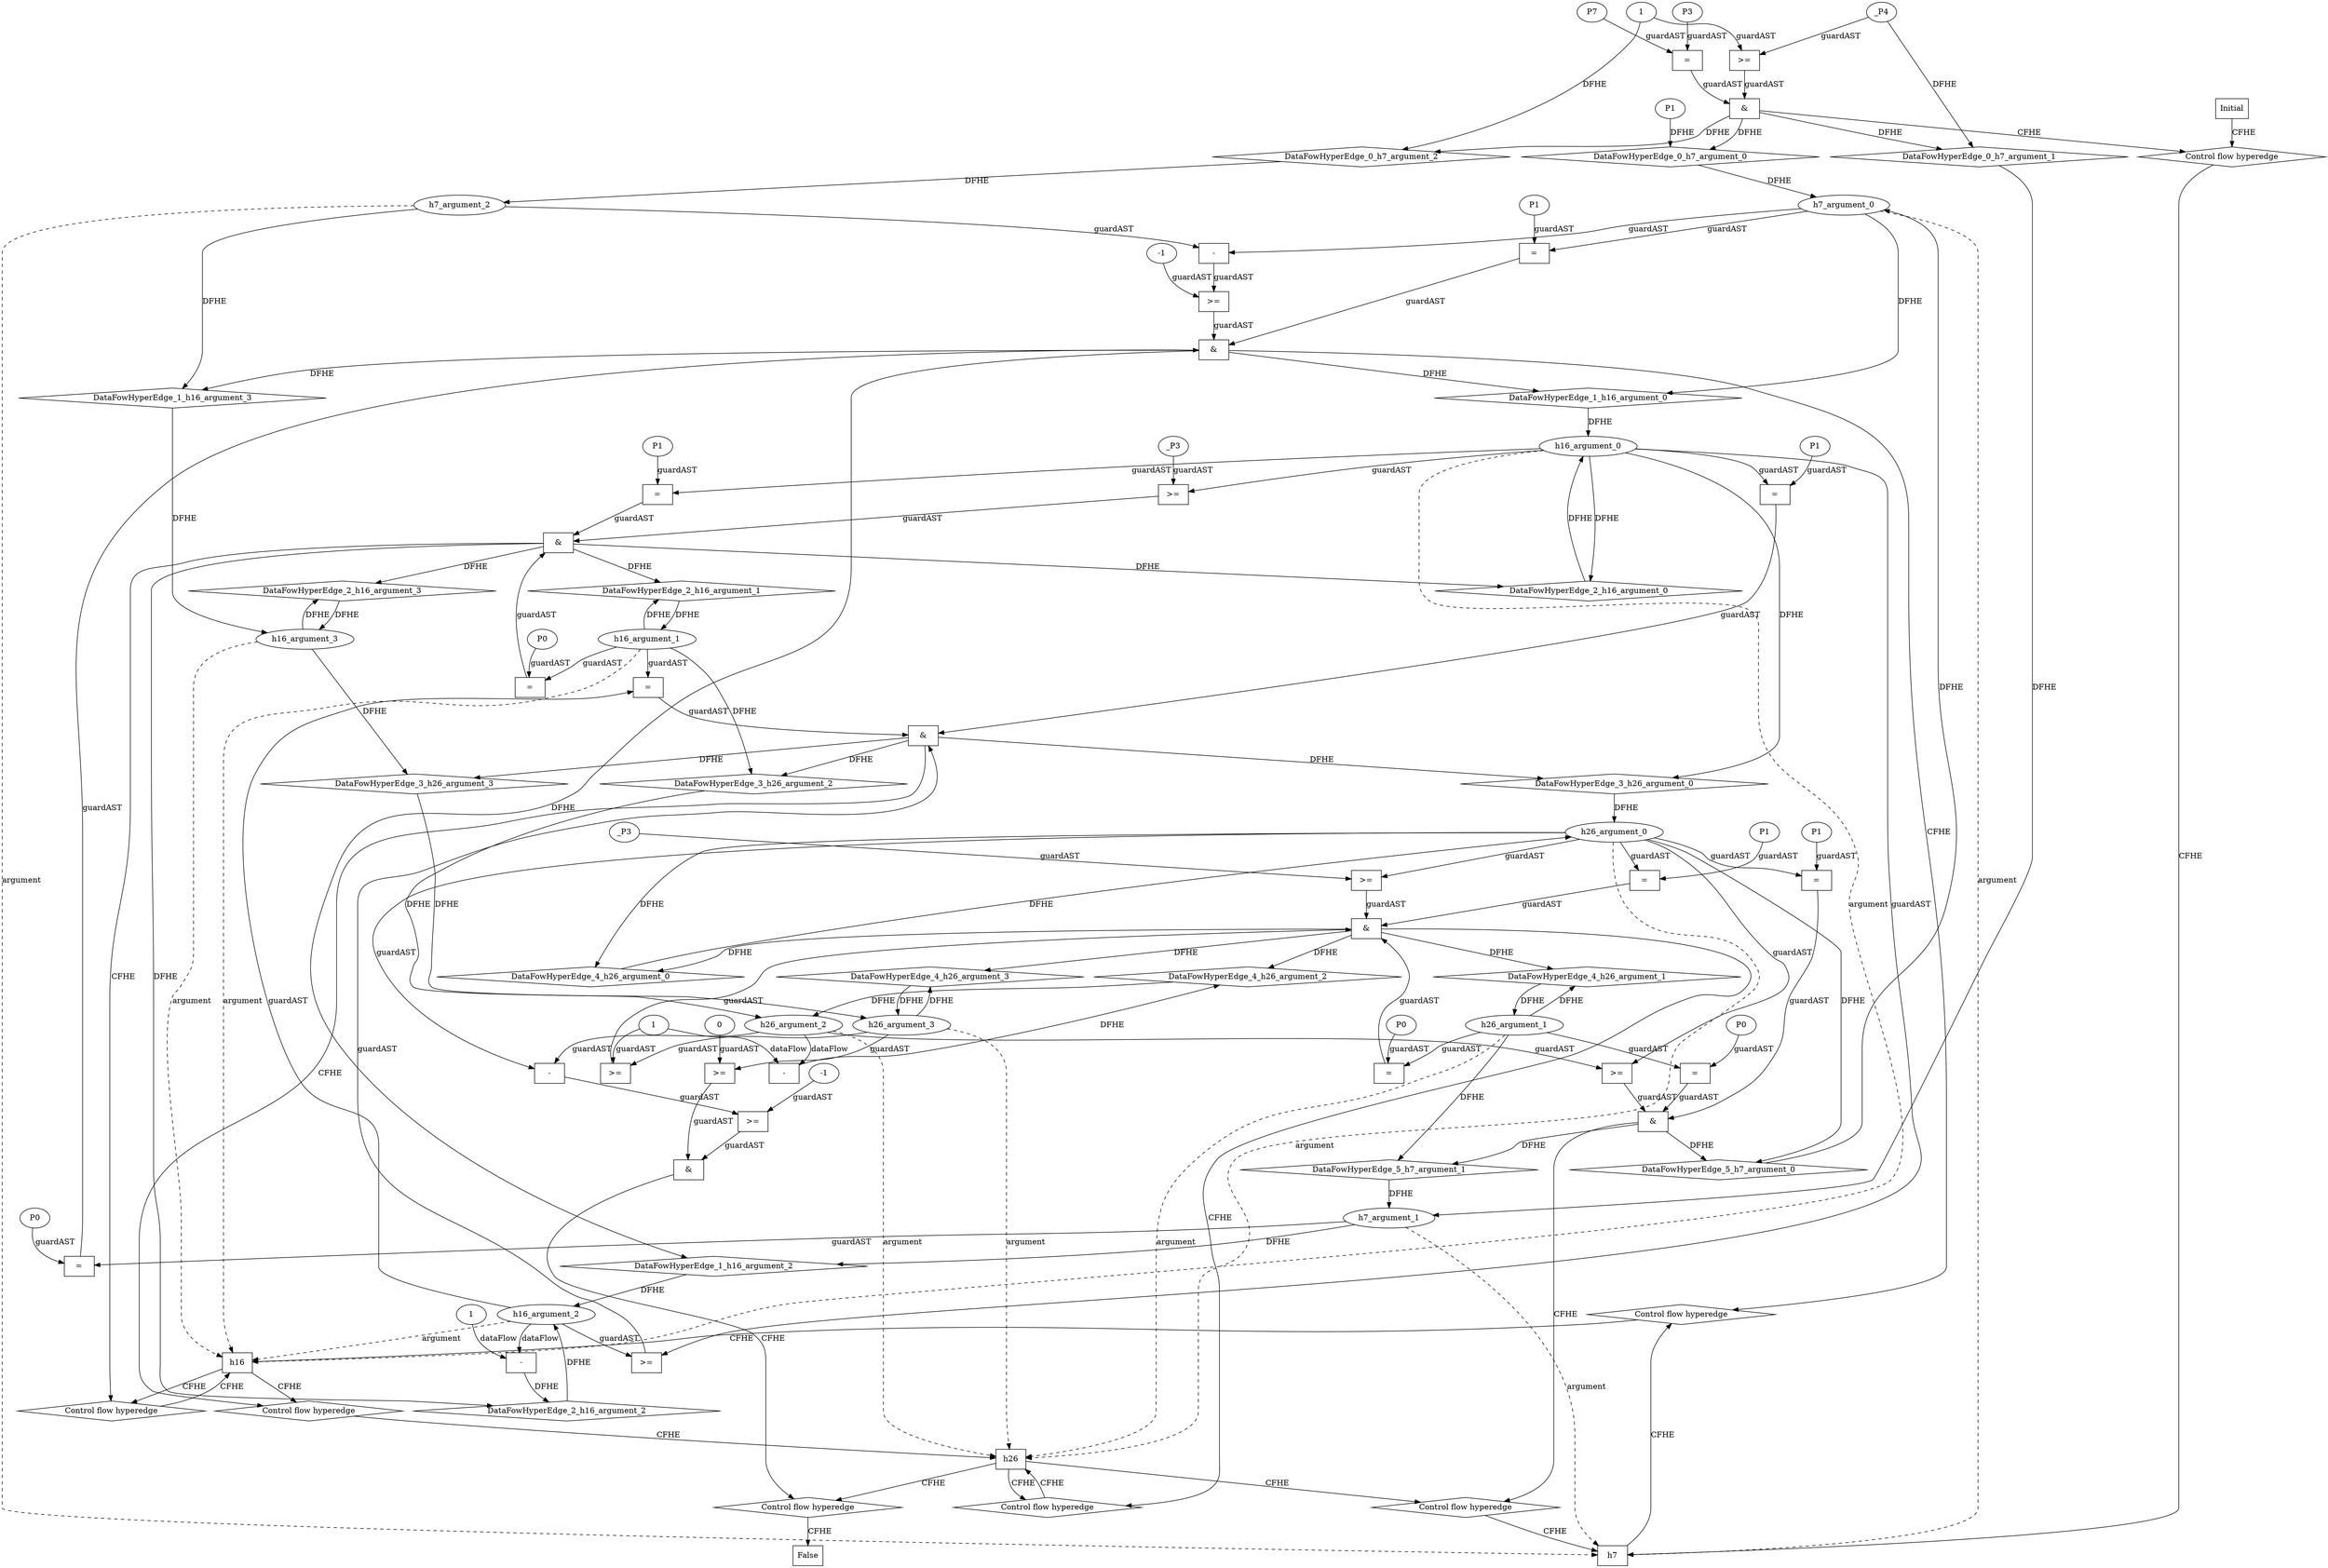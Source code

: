 // Horn Graph
digraph {
	"xxxh7___Initial_0xxxdataFlow_0_node_0" [label="P1"  nodeName="xxxh7___Initial_0xxxdataFlow_0_node_0" class=symbolicConstant GNNNodeID=3]
	"xxxh7___Initial_0xxxdataFlow1_node_0" [label="_P4"  nodeName="xxxh7___Initial_0xxxdataFlow1_node_0" class=symbolicConstant GNNNodeID=4]
	"xxxh7___Initial_0xxxdataFlow2_node_0" [label="1"  nodeName="xxxh7___Initial_0xxxdataFlow2_node_0" class=IdealInt GNNNodeID=5]
	"xxxh7___Initial_0xxxguard_0_node_0" [label=">="  nodeName="xxxh7___Initial_0xxxguard_0_node_0" class=Operator GNNNodeID=6 shape=rect]
		"xxxh7___Initial_0xxxdataFlow1_node_0" -> "xxxh7___Initial_0xxxguard_0_node_0" [ label="guardAST"]
		"xxxh7___Initial_0xxxdataFlow2_node_0" -> "xxxh7___Initial_0xxxguard_0_node_0" [ label="guardAST"]
	"xxxh7___Initial_0xxxguard1_node_0" [label="="  nodeName="xxxh7___Initial_0xxxguard1_node_0" class=Operator GNNNodeID=7 shape=rect]
	"xxxh7___Initial_0xxxguard1_node_1" [label="P3"  nodeName="xxxh7___Initial_0xxxguard1_node_1" class=symbolicConstant GNNNodeID=8]
	"xxxh7___Initial_0xxxguard1_node_2" [label="P7"  nodeName="xxxh7___Initial_0xxxguard1_node_2" class=symbolicConstant GNNNodeID=9]
		"xxxh7___Initial_0xxxguard1_node_1" -> "xxxh7___Initial_0xxxguard1_node_0" [ label="guardAST"]
		"xxxh7___Initial_0xxxguard1_node_2" -> "xxxh7___Initial_0xxxguard1_node_0" [ label="guardAST"]
	"xxxh16___h7_1xxxguard_0_node_0" [label=">="  nodeName="xxxh16___h7_1xxxguard_0_node_0" class=Operator GNNNodeID=14 shape=rect]
	"xxxh16___h7_1xxxguard_0_node_1" [label="-1"  nodeName="xxxh16___h7_1xxxguard_0_node_1" class=IdealInt GNNNodeID=15]
	"xxxh16___h7_1xxxguard_0_node_2" [label="-"  nodeName="xxxh16___h7_1xxxguard_0_node_2" class=Operator GNNNodeID=16 shape=rect]
		"xxxh16___h7_1xxxguard_0_node_1" -> "xxxh16___h7_1xxxguard_0_node_0" [ label="guardAST"]
		"xxxh16___h7_1xxxguard_0_node_2" -> "xxxh16___h7_1xxxguard_0_node_0" [ label="guardAST"]
		"h7_argument_2" -> "xxxh16___h7_1xxxguard_0_node_2" [ label="guardAST"]
		"h7_argument_0" -> "xxxh16___h7_1xxxguard_0_node_2" [ label="guardAST"]
	"xxxh16___h7_1xxxguard1_node_0" [label="="  nodeName="xxxh16___h7_1xxxguard1_node_0" class=Operator GNNNodeID=17 shape=rect]
	"xxxh16___h7_1xxxguard1_node_1" [label="P0"  nodeName="xxxh16___h7_1xxxguard1_node_1" class=symbolicConstant GNNNodeID=18]
		"xxxh16___h7_1xxxguard1_node_1" -> "xxxh16___h7_1xxxguard1_node_0" [ label="guardAST"]
		"h7_argument_1" -> "xxxh16___h7_1xxxguard1_node_0" [ label="guardAST"]
	"xxxh16___h7_1xxxguard2_node_0" [label="="  nodeName="xxxh16___h7_1xxxguard2_node_0" class=Operator GNNNodeID=19 shape=rect]
	"xxxh16___h7_1xxxguard2_node_1" [label="P1"  nodeName="xxxh16___h7_1xxxguard2_node_1" class=symbolicConstant GNNNodeID=20]
		"xxxh16___h7_1xxxguard2_node_1" -> "xxxh16___h7_1xxxguard2_node_0" [ label="guardAST"]
		"h7_argument_0" -> "xxxh16___h7_1xxxguard2_node_0" [ label="guardAST"]
	"xxxh16___h16_2xxxdataFlow_0_node_0" [label="-"  nodeName="xxxh16___h16_2xxxdataFlow_0_node_0" class=Operator GNNNodeID=21 shape=rect]
	"xxxh16___h16_2xxxdataFlow_0_node_2" [label="1"  nodeName="xxxh16___h16_2xxxdataFlow_0_node_2" class=IdealInt GNNNodeID=22]
		"h16_argument_2" -> "xxxh16___h16_2xxxdataFlow_0_node_0" [ label="dataFlow"]
		"xxxh16___h16_2xxxdataFlow_0_node_2" -> "xxxh16___h16_2xxxdataFlow_0_node_0" [ label="dataFlow"]
	"xxxh16___h16_2xxxguard_0_node_0" [label=">="  nodeName="xxxh16___h16_2xxxguard_0_node_0" class=Operator GNNNodeID=23 shape=rect]
	"xxxh16___h16_2xxxguard_0_node_2" [label="_P3"  nodeName="xxxh16___h16_2xxxguard_0_node_2" class=symbolicConstant GNNNodeID=24]
		"h16_argument_0" -> "xxxh16___h16_2xxxguard_0_node_0" [ label="guardAST"]
		"xxxh16___h16_2xxxguard_0_node_2" -> "xxxh16___h16_2xxxguard_0_node_0" [ label="guardAST"]
	"xxxh16___h16_2xxxguard1_node_0" [label="="  nodeName="xxxh16___h16_2xxxguard1_node_0" class=Operator GNNNodeID=25 shape=rect]
	"xxxh16___h16_2xxxguard1_node_1" [label="P1"  nodeName="xxxh16___h16_2xxxguard1_node_1" class=symbolicConstant GNNNodeID=26]
		"xxxh16___h16_2xxxguard1_node_1" -> "xxxh16___h16_2xxxguard1_node_0" [ label="guardAST"]
		"h16_argument_0" -> "xxxh16___h16_2xxxguard1_node_0" [ label="guardAST"]
	"xxxh16___h16_2xxxguard2_node_0" [label="="  nodeName="xxxh16___h16_2xxxguard2_node_0" class=Operator GNNNodeID=27 shape=rect]
	"xxxh16___h16_2xxxguard2_node_1" [label="P0"  nodeName="xxxh16___h16_2xxxguard2_node_1" class=symbolicConstant GNNNodeID=28]
		"xxxh16___h16_2xxxguard2_node_1" -> "xxxh16___h16_2xxxguard2_node_0" [ label="guardAST"]
		"h16_argument_1" -> "xxxh16___h16_2xxxguard2_node_0" [ label="guardAST"]
	"xxxh26___h16_3xxxguard_0_node_0" [label=">="  nodeName="xxxh26___h16_3xxxguard_0_node_0" class=Operator GNNNodeID=33 shape=rect]
		"h16_argument_2" -> "xxxh26___h16_3xxxguard_0_node_0" [ label="guardAST"]
		"h16_argument_0" -> "xxxh26___h16_3xxxguard_0_node_0" [ label="guardAST"]
	"xxxh26___h16_3xxxguard1_node_0" [label="="  nodeName="xxxh26___h16_3xxxguard1_node_0" class=Operator GNNNodeID=34 shape=rect]
		"h16_argument_2" -> "xxxh26___h16_3xxxguard1_node_0" [ label="guardAST"]
		"h16_argument_1" -> "xxxh26___h16_3xxxguard1_node_0" [ label="guardAST"]
	"xxxh26___h16_3xxxguard2_node_0" [label="="  nodeName="xxxh26___h16_3xxxguard2_node_0" class=Operator GNNNodeID=35 shape=rect]
	"xxxh26___h16_3xxxguard2_node_1" [label="P1"  nodeName="xxxh26___h16_3xxxguard2_node_1" class=symbolicConstant GNNNodeID=36]
		"xxxh26___h16_3xxxguard2_node_1" -> "xxxh26___h16_3xxxguard2_node_0" [ label="guardAST"]
		"h16_argument_0" -> "xxxh26___h16_3xxxguard2_node_0" [ label="guardAST"]
	"xxxh26___h26_4xxxdataFlow_0_node_0" [label="-"  nodeName="xxxh26___h26_4xxxdataFlow_0_node_0" class=Operator GNNNodeID=37 shape=rect]
	"xxxh26___h26_4xxxdataFlow_0_node_2" [label="1"  nodeName="xxxh26___h26_4xxxdataFlow_0_node_2" class=IdealInt GNNNodeID=38]
		"h26_argument_2" -> "xxxh26___h26_4xxxdataFlow_0_node_0" [ label="dataFlow"]
		"xxxh26___h26_4xxxdataFlow_0_node_2" -> "xxxh26___h26_4xxxdataFlow_0_node_0" [ label="dataFlow"]
	"xxxh26___h26_4xxxguard_0_node_0" [label=">="  nodeName="xxxh26___h26_4xxxguard_0_node_0" class=Operator GNNNodeID=39 shape=rect]
		"h26_argument_3" -> "xxxh26___h26_4xxxguard_0_node_0" [ label="guardAST"]
		"xxxh26___h26_4xxxdataFlow_0_node_2" -> "xxxh26___h26_4xxxguard_0_node_0" [ label="guardAST"]
	"xxxh26___h26_4xxxguard1_node_0" [label=">="  nodeName="xxxh26___h26_4xxxguard1_node_0" class=Operator GNNNodeID=40 shape=rect]
	"xxxh26___h26_4xxxguard1_node_2" [label="_P3"  nodeName="xxxh26___h26_4xxxguard1_node_2" class=symbolicConstant GNNNodeID=41]
		"h26_argument_0" -> "xxxh26___h26_4xxxguard1_node_0" [ label="guardAST"]
		"xxxh26___h26_4xxxguard1_node_2" -> "xxxh26___h26_4xxxguard1_node_0" [ label="guardAST"]
	"xxxh26___h26_4xxxguard2_node_0" [label="="  nodeName="xxxh26___h26_4xxxguard2_node_0" class=Operator GNNNodeID=42 shape=rect]
	"xxxh26___h26_4xxxguard2_node_1" [label="P1"  nodeName="xxxh26___h26_4xxxguard2_node_1" class=symbolicConstant GNNNodeID=43]
		"xxxh26___h26_4xxxguard2_node_1" -> "xxxh26___h26_4xxxguard2_node_0" [ label="guardAST"]
		"h26_argument_0" -> "xxxh26___h26_4xxxguard2_node_0" [ label="guardAST"]
	"xxxh26___h26_4xxxguard3_node_0" [label="="  nodeName="xxxh26___h26_4xxxguard3_node_0" class=Operator GNNNodeID=44 shape=rect]
	"xxxh26___h26_4xxxguard3_node_1" [label="P0"  nodeName="xxxh26___h26_4xxxguard3_node_1" class=symbolicConstant GNNNodeID=45]
		"xxxh26___h26_4xxxguard3_node_1" -> "xxxh26___h26_4xxxguard3_node_0" [ label="guardAST"]
		"h26_argument_1" -> "xxxh26___h26_4xxxguard3_node_0" [ label="guardAST"]
	"xxxh7___h26_5xxxguard_0_node_0" [label=">="  nodeName="xxxh7___h26_5xxxguard_0_node_0" class=Operator GNNNodeID=46 shape=rect]
		"h26_argument_2" -> "xxxh7___h26_5xxxguard_0_node_0" [ label="guardAST"]
		"h26_argument_0" -> "xxxh7___h26_5xxxguard_0_node_0" [ label="guardAST"]
	"xxxh7___h26_5xxxguard1_node_0" [label="="  nodeName="xxxh7___h26_5xxxguard1_node_0" class=Operator GNNNodeID=47 shape=rect]
	"xxxh7___h26_5xxxguard1_node_1" [label="P1"  nodeName="xxxh7___h26_5xxxguard1_node_1" class=symbolicConstant GNNNodeID=48]
		"xxxh7___h26_5xxxguard1_node_1" -> "xxxh7___h26_5xxxguard1_node_0" [ label="guardAST"]
		"h26_argument_0" -> "xxxh7___h26_5xxxguard1_node_0" [ label="guardAST"]
	"xxxh7___h26_5xxxguard2_node_0" [label="="  nodeName="xxxh7___h26_5xxxguard2_node_0" class=Operator GNNNodeID=49 shape=rect]
	"xxxh7___h26_5xxxguard2_node_1" [label="P0"  nodeName="xxxh7___h26_5xxxguard2_node_1" class=symbolicConstant GNNNodeID=50]
		"xxxh7___h26_5xxxguard2_node_1" -> "xxxh7___h26_5xxxguard2_node_0" [ label="guardAST"]
		"h26_argument_1" -> "xxxh7___h26_5xxxguard2_node_0" [ label="guardAST"]
	"xxxFALSE___h26_6xxxguard_0_node_0" [label=">="  nodeName="xxxFALSE___h26_6xxxguard_0_node_0" class=Operator GNNNodeID=51 shape=rect]
	"xxxFALSE___h26_6xxxguard_0_node_1" [label="0"  nodeName="xxxFALSE___h26_6xxxguard_0_node_1" class=IdealInt GNNNodeID=52]
		"xxxFALSE___h26_6xxxguard_0_node_1" -> "xxxFALSE___h26_6xxxguard_0_node_0" [ label="guardAST"]
		"h26_argument_3" -> "xxxFALSE___h26_6xxxguard_0_node_0" [ label="guardAST"]
	"xxxFALSE___h26_6xxxguard1_node_0" [label=">="  nodeName="xxxFALSE___h26_6xxxguard1_node_0" class=Operator GNNNodeID=53 shape=rect]
	"xxxFALSE___h26_6xxxguard1_node_1" [label="-1"  nodeName="xxxFALSE___h26_6xxxguard1_node_1" class=IdealInt GNNNodeID=54]
	"xxxFALSE___h26_6xxxguard1_node_2" [label="-"  nodeName="xxxFALSE___h26_6xxxguard1_node_2" class=Operator GNNNodeID=55 shape=rect]
		"xxxFALSE___h26_6xxxguard1_node_1" -> "xxxFALSE___h26_6xxxguard1_node_0" [ label="guardAST"]
		"xxxFALSE___h26_6xxxguard1_node_2" -> "xxxFALSE___h26_6xxxguard1_node_0" [ label="guardAST"]
		"h26_argument_2" -> "xxxFALSE___h26_6xxxguard1_node_2" [ label="guardAST"]
		"h26_argument_0" -> "xxxFALSE___h26_6xxxguard1_node_2" [ label="guardAST"]
	"h16" [label="h16"  nodeName="h16" class=CONTROL GNNNodeID=56 shape="rect"]
	"h26" [label="h26"  nodeName="h26" class=CONTROL GNNNodeID=57 shape="rect"]
	"h7" [label="h7"  nodeName="h7" class=CONTROL GNNNodeID=58 shape="rect"]
	"FALSE" [label="False"  nodeName=False class=CONTROL GNNNodeID=59 shape="rect"]
	"Initial" [label="Initial"  nodeName=Initial class=CONTROL GNNNodeID=60 shape="rect"]
	"ControlFowHyperEdge_0" [label="Control flow hyperedge"  hyperEdgeNodeID=0 nodeName=ControlFowHyperEdge_0 class=controlFlowHyperEdge shape="diamond"]
		"Initial" -> ControlFowHyperEdge_0 [ label="CFHE"]
		"ControlFowHyperEdge_0" -> "h7" [ label="CFHE"]
	"ControlFowHyperEdge_1" [label="Control flow hyperedge"  hyperEdgeNodeID=1 nodeName=ControlFowHyperEdge_1 class=controlFlowHyperEdge shape="diamond"]
		"h7" -> ControlFowHyperEdge_1 [ label="CFHE"]
		"ControlFowHyperEdge_1" -> "h16" [ label="CFHE"]
	"ControlFowHyperEdge_2" [label="Control flow hyperedge"  hyperEdgeNodeID=2 nodeName=ControlFowHyperEdge_2 class=controlFlowHyperEdge shape="diamond"]
		"h16" -> ControlFowHyperEdge_2 [ label="CFHE"]
		"ControlFowHyperEdge_2" -> "h16" [ label="CFHE"]
	"ControlFowHyperEdge_3" [label="Control flow hyperedge"  hyperEdgeNodeID=3 nodeName=ControlFowHyperEdge_3 class=controlFlowHyperEdge shape="diamond"]
		"h16" -> ControlFowHyperEdge_3 [ label="CFHE"]
		"ControlFowHyperEdge_3" -> "h26" [ label="CFHE"]
	"ControlFowHyperEdge_4" [label="Control flow hyperedge"  hyperEdgeNodeID=4 nodeName=ControlFowHyperEdge_4 class=controlFlowHyperEdge shape="diamond"]
		"h26" -> ControlFowHyperEdge_4 [ label="CFHE"]
		"ControlFowHyperEdge_4" -> "h26" [ label="CFHE"]
	"ControlFowHyperEdge_5" [label="Control flow hyperedge"  hyperEdgeNodeID=5 nodeName=ControlFowHyperEdge_5 class=controlFlowHyperEdge shape="diamond"]
		"h26" -> ControlFowHyperEdge_5 [ label="CFHE"]
		"ControlFowHyperEdge_5" -> "h7" [ label="CFHE"]
	"ControlFowHyperEdge_6" [label="Control flow hyperedge"  hyperEdgeNodeID=6 nodeName=ControlFowHyperEdge_6 class=controlFlowHyperEdge shape="diamond"]
		"h26" -> ControlFowHyperEdge_6 [ label="CFHE"]
		"ControlFowHyperEdge_6" -> "FALSE" [ label="CFHE"]
	"h7_argument_0" [label="h7_argument_0"  nodeName=argument0 class=argument shape=oval GNNNodeID=61 head="h7"]
		"h7_argument_0" -> "h7" [ label="argument" style=dashed]
	"h7_argument_1" [label="h7_argument_1"  nodeName=argument1 class=argument shape=oval GNNNodeID=61 head="h7"]
		"h7_argument_1" -> "h7" [ label="argument" style=dashed]
	"h7_argument_2" [label="h7_argument_2"  nodeName=argument2 class=argument shape=oval GNNNodeID=61 head="h7"]
		"h7_argument_2" -> "h7" [ label="argument" style=dashed]
	"h16_argument_0" [label="h16_argument_0"  nodeName=argument0 class=argument shape=oval GNNNodeID=61 head="h16"]
		"h16_argument_0" -> "h16" [ label="argument" style=dashed]
	"h16_argument_1" [label="h16_argument_1"  nodeName=argument1 class=argument shape=oval GNNNodeID=61 head="h16"]
		"h16_argument_1" -> "h16" [ label="argument" style=dashed]
	"h16_argument_2" [label="h16_argument_2"  nodeName=argument2 class=argument shape=oval GNNNodeID=61 head="h16"]
		"h16_argument_2" -> "h16" [ label="argument" style=dashed]
	"h16_argument_3" [label="h16_argument_3"  nodeName=argument3 class=argument shape=oval GNNNodeID=61 head="h16"]
		"h16_argument_3" -> "h16" [ label="argument" style=dashed]
	"h26_argument_0" [label="h26_argument_0"  nodeName=argument0 class=argument shape=oval GNNNodeID=61 head="h26"]
		"h26_argument_0" -> "h26" [ label="argument" style=dashed]
	"h26_argument_1" [label="h26_argument_1"  nodeName=argument1 class=argument shape=oval GNNNodeID=61 head="h26"]
		"h26_argument_1" -> "h26" [ label="argument" style=dashed]
	"h26_argument_2" [label="h26_argument_2"  nodeName=argument2 class=argument shape=oval GNNNodeID=61 head="h26"]
		"h26_argument_2" -> "h26" [ label="argument" style=dashed]
	"h26_argument_3" [label="h26_argument_3"  nodeName=argument3 class=argument shape=oval GNNNodeID=61 head="h26"]
		"h26_argument_3" -> "h26" [ label="argument" style=dashed]
	"xxxh7___Initial_0xxx_and" [label="&"  andName="xxxh7___Initial_0xxx_and" class=Operator shape=rect]
		"xxxh7___Initial_0xxxguard_0_node_0" -> "xxxh7___Initial_0xxx_and" [ label="guardAST"]
		"xxxh7___Initial_0xxxguard1_node_0" -> "xxxh7___Initial_0xxx_and" [ label="guardAST"]
		"xxxh7___Initial_0xxx_and" -> "ControlFowHyperEdge_0" [ label="CFHE"]
	"xxxh16___h7_1xxx_and" [label="&"  andName="xxxh16___h7_1xxx_and" class=Operator shape=rect]
		"xxxh16___h7_1xxxguard_0_node_0" -> "xxxh16___h7_1xxx_and" [ label="guardAST"]
		"xxxh16___h7_1xxxguard1_node_0" -> "xxxh16___h7_1xxx_and" [ label="guardAST"]
		"xxxh16___h7_1xxxguard2_node_0" -> "xxxh16___h7_1xxx_and" [ label="guardAST"]
		"xxxh16___h7_1xxx_and" -> "ControlFowHyperEdge_1" [ label="CFHE"]
	"xxxh16___h16_2xxx_and" [label="&"  andName="xxxh16___h16_2xxx_and" class=Operator shape=rect]
		"xxxh16___h16_2xxxguard_0_node_0" -> "xxxh16___h16_2xxx_and" [ label="guardAST"]
		"xxxh16___h16_2xxxguard1_node_0" -> "xxxh16___h16_2xxx_and" [ label="guardAST"]
		"xxxh16___h16_2xxxguard2_node_0" -> "xxxh16___h16_2xxx_and" [ label="guardAST"]
		"xxxh16___h16_2xxx_and" -> "ControlFowHyperEdge_2" [ label="CFHE"]
	"xxxh26___h16_3xxx_and" [label="&"  andName="xxxh26___h16_3xxx_and" class=Operator shape=rect]
		"xxxh26___h16_3xxxguard_0_node_0" -> "xxxh26___h16_3xxx_and" [ label="guardAST"]
		"xxxh26___h16_3xxxguard1_node_0" -> "xxxh26___h16_3xxx_and" [ label="guardAST"]
		"xxxh26___h16_3xxxguard2_node_0" -> "xxxh26___h16_3xxx_and" [ label="guardAST"]
		"xxxh26___h16_3xxx_and" -> "ControlFowHyperEdge_3" [ label="CFHE"]
	"xxxh26___h26_4xxx_and" [label="&"  andName="xxxh26___h26_4xxx_and" class=Operator shape=rect]
		"xxxh26___h26_4xxxguard_0_node_0" -> "xxxh26___h26_4xxx_and" [ label="guardAST"]
		"xxxh26___h26_4xxxguard1_node_0" -> "xxxh26___h26_4xxx_and" [ label="guardAST"]
		"xxxh26___h26_4xxxguard2_node_0" -> "xxxh26___h26_4xxx_and" [ label="guardAST"]
		"xxxh26___h26_4xxxguard3_node_0" -> "xxxh26___h26_4xxx_and" [ label="guardAST"]
		"xxxh26___h26_4xxx_and" -> "ControlFowHyperEdge_4" [ label="CFHE"]
	"xxxh7___h26_5xxx_and" [label="&"  andName="xxxh7___h26_5xxx_and" class=Operator shape=rect]
		"xxxh7___h26_5xxxguard_0_node_0" -> "xxxh7___h26_5xxx_and" [ label="guardAST"]
		"xxxh7___h26_5xxxguard1_node_0" -> "xxxh7___h26_5xxx_and" [ label="guardAST"]
		"xxxh7___h26_5xxxguard2_node_0" -> "xxxh7___h26_5xxx_and" [ label="guardAST"]
		"xxxh7___h26_5xxx_and" -> "ControlFowHyperEdge_5" [ label="CFHE"]
	"xxxFALSE___h26_6xxx_and" [label="&"  andName="xxxFALSE___h26_6xxx_and" class=Operator shape=rect]
		"xxxFALSE___h26_6xxxguard_0_node_0" -> "xxxFALSE___h26_6xxx_and" [ label="guardAST"]
		"xxxFALSE___h26_6xxxguard1_node_0" -> "xxxFALSE___h26_6xxx_and" [ label="guardAST"]
		"xxxFALSE___h26_6xxx_and" -> "ControlFowHyperEdge_6" [ label="CFHE"]
		"h7_argument_0" -> "DataFowHyperEdge_1_h16_argument_0" [ label="DFHE"]
	"DataFowHyperEdge_1_h16_argument_0" [label="DataFowHyperEdge_1_h16_argument_0"  nodeName="DataFowHyperEdge_1_h16_argument_0" class=DataFlowHyperedge shape=diamond]
		"DataFowHyperEdge_1_h16_argument_0" -> "h16_argument_0" [ label="DFHE"]
		"xxxh16___h7_1xxx_and" -> "DataFowHyperEdge_1_h16_argument_0" [ label="DFHE"]
		"h7_argument_2" -> "DataFowHyperEdge_1_h16_argument_3" [ label="DFHE"]
	"DataFowHyperEdge_1_h16_argument_3" [label="DataFowHyperEdge_1_h16_argument_3"  nodeName="DataFowHyperEdge_1_h16_argument_3" class=DataFlowHyperedge shape=diamond]
		"DataFowHyperEdge_1_h16_argument_3" -> "h16_argument_3" [ label="DFHE"]
		"xxxh16___h7_1xxx_and" -> "DataFowHyperEdge_1_h16_argument_3" [ label="DFHE"]
		"h16_argument_0" -> "DataFowHyperEdge_2_h16_argument_0" [ label="DFHE"]
	"DataFowHyperEdge_2_h16_argument_0" [label="DataFowHyperEdge_2_h16_argument_0"  nodeName="DataFowHyperEdge_2_h16_argument_0" class=DataFlowHyperedge shape=diamond]
		"DataFowHyperEdge_2_h16_argument_0" -> "h16_argument_0" [ label="DFHE"]
		"xxxh16___h16_2xxx_and" -> "DataFowHyperEdge_2_h16_argument_0" [ label="DFHE"]
		"h16_argument_1" -> "DataFowHyperEdge_2_h16_argument_1" [ label="DFHE"]
	"DataFowHyperEdge_2_h16_argument_1" [label="DataFowHyperEdge_2_h16_argument_1"  nodeName="DataFowHyperEdge_2_h16_argument_1" class=DataFlowHyperedge shape=diamond]
		"DataFowHyperEdge_2_h16_argument_1" -> "h16_argument_1" [ label="DFHE"]
		"xxxh16___h16_2xxx_and" -> "DataFowHyperEdge_2_h16_argument_1" [ label="DFHE"]
		"h16_argument_3" -> "DataFowHyperEdge_2_h16_argument_3" [ label="DFHE"]
	"DataFowHyperEdge_2_h16_argument_3" [label="DataFowHyperEdge_2_h16_argument_3"  nodeName="DataFowHyperEdge_2_h16_argument_3" class=DataFlowHyperedge shape=diamond]
		"DataFowHyperEdge_2_h16_argument_3" -> "h16_argument_3" [ label="DFHE"]
		"xxxh16___h16_2xxx_and" -> "DataFowHyperEdge_2_h16_argument_3" [ label="DFHE"]
		"h16_argument_0" -> "DataFowHyperEdge_3_h26_argument_0" [ label="DFHE"]
	"DataFowHyperEdge_3_h26_argument_0" [label="DataFowHyperEdge_3_h26_argument_0"  nodeName="DataFowHyperEdge_3_h26_argument_0" class=DataFlowHyperedge shape=diamond]
		"DataFowHyperEdge_3_h26_argument_0" -> "h26_argument_0" [ label="DFHE"]
		"xxxh26___h16_3xxx_and" -> "DataFowHyperEdge_3_h26_argument_0" [ label="DFHE"]
		"h16_argument_3" -> "DataFowHyperEdge_3_h26_argument_3" [ label="DFHE"]
	"DataFowHyperEdge_3_h26_argument_3" [label="DataFowHyperEdge_3_h26_argument_3"  nodeName="DataFowHyperEdge_3_h26_argument_3" class=DataFlowHyperedge shape=diamond]
		"DataFowHyperEdge_3_h26_argument_3" -> "h26_argument_3" [ label="DFHE"]
		"xxxh26___h16_3xxx_and" -> "DataFowHyperEdge_3_h26_argument_3" [ label="DFHE"]
		"h26_argument_0" -> "DataFowHyperEdge_4_h26_argument_0" [ label="DFHE"]
	"DataFowHyperEdge_4_h26_argument_0" [label="DataFowHyperEdge_4_h26_argument_0"  nodeName="DataFowHyperEdge_4_h26_argument_0" class=DataFlowHyperedge shape=diamond]
		"DataFowHyperEdge_4_h26_argument_0" -> "h26_argument_0" [ label="DFHE"]
		"xxxh26___h26_4xxx_and" -> "DataFowHyperEdge_4_h26_argument_0" [ label="DFHE"]
		"h26_argument_1" -> "DataFowHyperEdge_4_h26_argument_1" [ label="DFHE"]
	"DataFowHyperEdge_4_h26_argument_1" [label="DataFowHyperEdge_4_h26_argument_1"  nodeName="DataFowHyperEdge_4_h26_argument_1" class=DataFlowHyperedge shape=diamond]
		"DataFowHyperEdge_4_h26_argument_1" -> "h26_argument_1" [ label="DFHE"]
		"xxxh26___h26_4xxx_and" -> "DataFowHyperEdge_4_h26_argument_1" [ label="DFHE"]
		"h26_argument_3" -> "DataFowHyperEdge_4_h26_argument_3" [ label="DFHE"]
	"DataFowHyperEdge_4_h26_argument_3" [label="DataFowHyperEdge_4_h26_argument_3"  nodeName="DataFowHyperEdge_4_h26_argument_3" class=DataFlowHyperedge shape=diamond]
		"DataFowHyperEdge_4_h26_argument_3" -> "h26_argument_3" [ label="DFHE"]
		"xxxh26___h26_4xxx_and" -> "DataFowHyperEdge_4_h26_argument_3" [ label="DFHE"]
		"h26_argument_0" -> "DataFowHyperEdge_5_h7_argument_0" [ label="DFHE"]
	"DataFowHyperEdge_5_h7_argument_0" [label="DataFowHyperEdge_5_h7_argument_0"  nodeName="DataFowHyperEdge_5_h7_argument_0" class=DataFlowHyperedge shape=diamond]
		"DataFowHyperEdge_5_h7_argument_0" -> "h7_argument_0" [ label="DFHE"]
		"xxxh7___h26_5xxx_and" -> "DataFowHyperEdge_5_h7_argument_0" [ label="DFHE"]
		"h26_argument_1" -> "DataFowHyperEdge_5_h7_argument_1" [ label="DFHE"]
	"DataFowHyperEdge_5_h7_argument_1" [label="DataFowHyperEdge_5_h7_argument_1"  nodeName="DataFowHyperEdge_5_h7_argument_1" class=DataFlowHyperedge shape=diamond]
		"DataFowHyperEdge_5_h7_argument_1" -> "h7_argument_1" [ label="DFHE"]
		"xxxh7___h26_5xxx_and" -> "DataFowHyperEdge_5_h7_argument_1" [ label="DFHE"]
	"DataFowHyperEdge_0_h7_argument_0" [label="DataFowHyperEdge_0_h7_argument_0"  nodeName="DataFowHyperEdge_0_h7_argument_0" class=DataFlowHyperedge shape=diamond]
		"DataFowHyperEdge_0_h7_argument_0" -> "h7_argument_0" [ label="DFHE"]
		"xxxh7___Initial_0xxx_and" -> "DataFowHyperEdge_0_h7_argument_0" [ label="DFHE"]
		"xxxh7___Initial_0xxxdataFlow_0_node_0" -> "DataFowHyperEdge_0_h7_argument_0" [ label="DFHE"]
	"DataFowHyperEdge_0_h7_argument_1" [label="DataFowHyperEdge_0_h7_argument_1"  nodeName="DataFowHyperEdge_0_h7_argument_1" class=DataFlowHyperedge shape=diamond]
		"DataFowHyperEdge_0_h7_argument_1" -> "h7_argument_1" [ label="DFHE"]
		"xxxh7___Initial_0xxx_and" -> "DataFowHyperEdge_0_h7_argument_1" [ label="DFHE"]
		"xxxh7___Initial_0xxxdataFlow1_node_0" -> "DataFowHyperEdge_0_h7_argument_1" [ label="DFHE"]
	"DataFowHyperEdge_0_h7_argument_2" [label="DataFowHyperEdge_0_h7_argument_2"  nodeName="DataFowHyperEdge_0_h7_argument_2" class=DataFlowHyperedge shape=diamond]
		"DataFowHyperEdge_0_h7_argument_2" -> "h7_argument_2" [ label="DFHE"]
		"xxxh7___Initial_0xxx_and" -> "DataFowHyperEdge_0_h7_argument_2" [ label="DFHE"]
		"xxxh7___Initial_0xxxdataFlow2_node_0" -> "DataFowHyperEdge_0_h7_argument_2" [ label="DFHE"]
	"DataFowHyperEdge_1_h16_argument_2" [label="DataFowHyperEdge_1_h16_argument_2"  nodeName="DataFowHyperEdge_1_h16_argument_2" class=DataFlowHyperedge shape=diamond]
		"DataFowHyperEdge_1_h16_argument_2" -> "h16_argument_2" [ label="DFHE"]
		"xxxh16___h7_1xxx_and" -> "DataFowHyperEdge_1_h16_argument_2" [ label="DFHE"]
		"h7_argument_1" -> "DataFowHyperEdge_1_h16_argument_2" [ label="DFHE"]
	"DataFowHyperEdge_2_h16_argument_2" [label="DataFowHyperEdge_2_h16_argument_2"  nodeName="DataFowHyperEdge_2_h16_argument_2" class=DataFlowHyperedge shape=diamond]
		"DataFowHyperEdge_2_h16_argument_2" -> "h16_argument_2" [ label="DFHE"]
		"xxxh16___h16_2xxx_and" -> "DataFowHyperEdge_2_h16_argument_2" [ label="DFHE"]
		"xxxh16___h16_2xxxdataFlow_0_node_0" -> "DataFowHyperEdge_2_h16_argument_2" [ label="DFHE"]
	"DataFowHyperEdge_3_h26_argument_2" [label="DataFowHyperEdge_3_h26_argument_2"  nodeName="DataFowHyperEdge_3_h26_argument_2" class=DataFlowHyperedge shape=diamond]
		"DataFowHyperEdge_3_h26_argument_2" -> "h26_argument_2" [ label="DFHE"]
		"xxxh26___h16_3xxx_and" -> "DataFowHyperEdge_3_h26_argument_2" [ label="DFHE"]
		"h16_argument_1" -> "DataFowHyperEdge_3_h26_argument_2" [ label="DFHE"]
	"DataFowHyperEdge_4_h26_argument_2" [label="DataFowHyperEdge_4_h26_argument_2"  nodeName="DataFowHyperEdge_4_h26_argument_2" class=DataFlowHyperedge shape=diamond]
		"DataFowHyperEdge_4_h26_argument_2" -> "h26_argument_2" [ label="DFHE"]
		"xxxh26___h26_4xxx_and" -> "DataFowHyperEdge_4_h26_argument_2" [ label="DFHE"]
		"xxxh26___h26_4xxxdataFlow_0_node_0" -> "DataFowHyperEdge_4_h26_argument_2" [ label="DFHE"]
}
